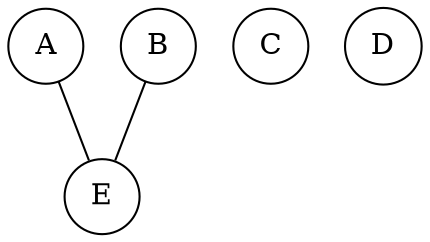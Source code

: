 Graph G019 {
  A [shape=circle];
  B [shape=circle];
  C [shape=circle];
  D [shape=circle];
  E [shape=circle];
  A -- E;
  B -- E;
}
